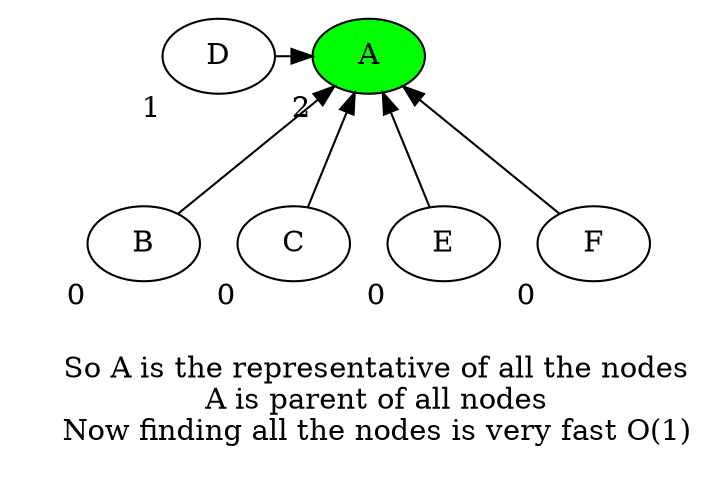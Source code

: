 digraph G {

ratio= 0.5
  B -> A
  C -> A
  D -> A
  E -> A
  F -> A

  rankdir=BT
  { rank=same; A D }
  /*{ rank=same; D }*/
  { rank=same; E F B C}



  B,C,D,E,F [xlabel = "0"]
  A [xlabel = "2"]
  D [xlabel = "1"]
  F [xlabel = "0"]
  E [xlabel = "0"]

  A [fillcolor=green, style=filled];
  /*F [fillcolor=orange, style=filled];*/
  /*A [fillcolor=green, style=filled];*/
  /*D [fillcolor=green, style=filled];*/


  /*A, B [fillcolor=orange, style=filled];*/

  node [shape=plaintext]
  label = "
    So A is the representative of all the nodes
    A is parent of all nodes
    Now finding all the nodes is very fast O(1)
  "

}
